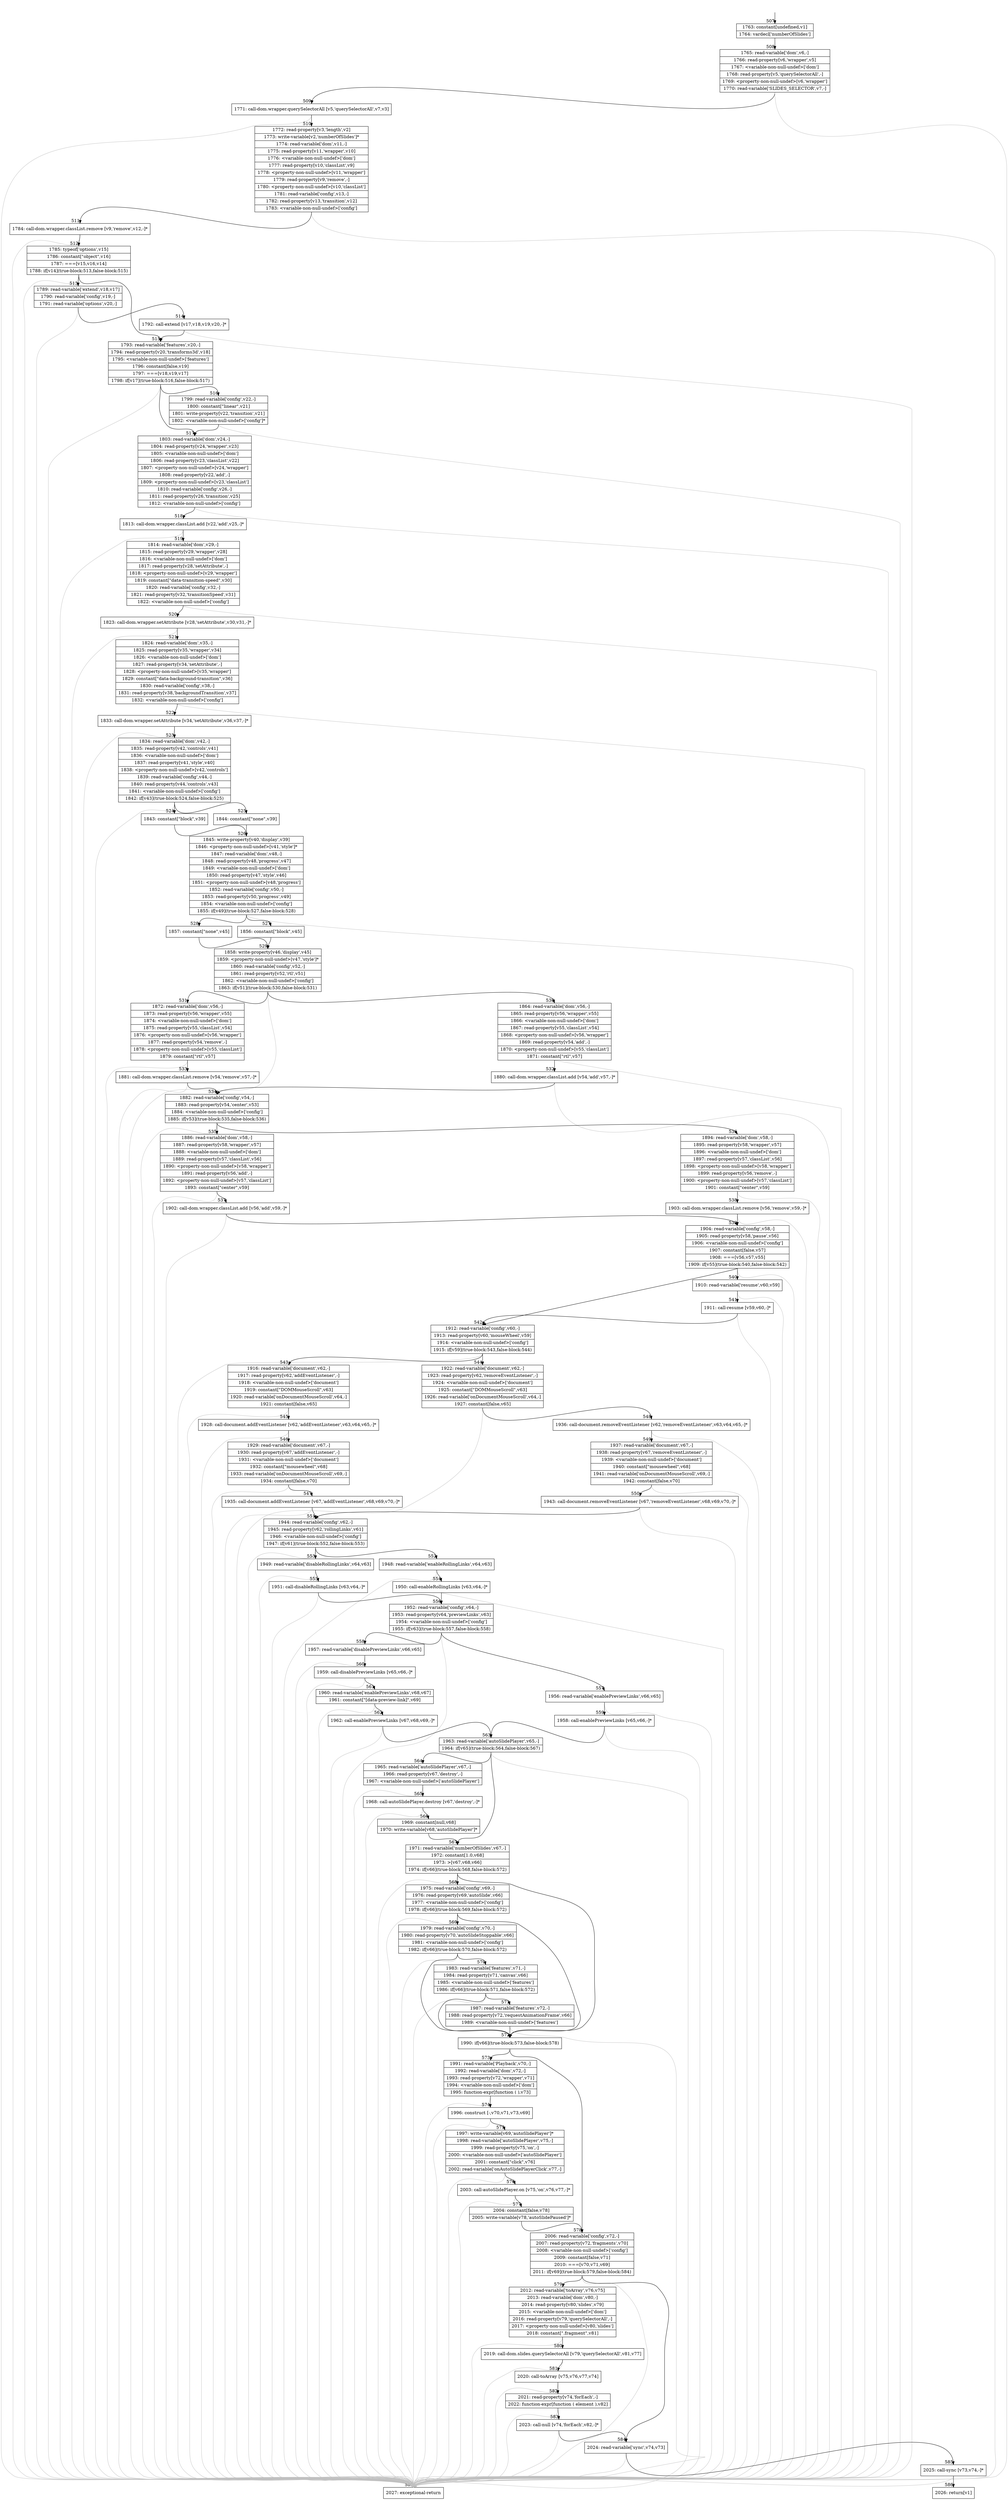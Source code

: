 digraph {
rankdir="TD"
BB_entry27[shape=none,label=""];
BB_entry27 -> BB507 [tailport=s, headport=n, headlabel="    507"]
BB507 [shape=record label="{1763: constant[undefined,v1]|1764: vardecl['numberOfSlides']}" ] 
BB507 -> BB508 [tailport=s, headport=n, headlabel="      508"]
BB508 [shape=record label="{1765: read-variable['dom',v6,-]|1766: read-property[v6,'wrapper',v5]|1767: \<variable-non-null-undef\>['dom']|1768: read-property[v5,'querySelectorAll',-]|1769: \<property-non-null-undef\>[v6,'wrapper']|1770: read-variable['SLIDES_SELECTOR',v7,-]}" ] 
BB508 -> BB509 [tailport=s, headport=n, headlabel="      509"]
BB508 -> BB587 [tailport=s, headport=n, color=gray, headlabel="      587"]
BB509 [shape=record label="{1771: call-dom.wrapper.querySelectorAll [v5,'querySelectorAll',v7,v3]}" ] 
BB509 -> BB510 [tailport=s, headport=n, headlabel="      510"]
BB509 -> BB587 [tailport=s, headport=n, color=gray]
BB510 [shape=record label="{1772: read-property[v3,'length',v2]|1773: write-variable[v2,'numberOfSlides']*|1774: read-variable['dom',v11,-]|1775: read-property[v11,'wrapper',v10]|1776: \<variable-non-null-undef\>['dom']|1777: read-property[v10,'classList',v9]|1778: \<property-non-null-undef\>[v11,'wrapper']|1779: read-property[v9,'remove',-]|1780: \<property-non-null-undef\>[v10,'classList']|1781: read-variable['config',v13,-]|1782: read-property[v13,'transition',v12]|1783: \<variable-non-null-undef\>['config']}" ] 
BB510 -> BB511 [tailport=s, headport=n, headlabel="      511"]
BB510 -> BB587 [tailport=s, headport=n, color=gray]
BB511 [shape=record label="{1784: call-dom.wrapper.classList.remove [v9,'remove',v12,-]*}" ] 
BB511 -> BB512 [tailport=s, headport=n, headlabel="      512"]
BB511 -> BB587 [tailport=s, headport=n, color=gray]
BB512 [shape=record label="{1785: typeof['options',v15]|1786: constant[\"object\",v16]|1787: ===[v15,v16,v14]|1788: if[v14](true-block:513,false-block:515)}" ] 
BB512 -> BB513 [tailport=s, headport=n, headlabel="      513"]
BB512 -> BB515 [tailport=s, headport=n, headlabel="      515"]
BB512 -> BB587 [tailport=s, headport=n, color=gray]
BB513 [shape=record label="{1789: read-variable['extend',v18,v17]|1790: read-variable['config',v19,-]|1791: read-variable['options',v20,-]}" ] 
BB513 -> BB514 [tailport=s, headport=n, headlabel="      514"]
BB513 -> BB587 [tailport=s, headport=n, color=gray]
BB514 [shape=record label="{1792: call-extend [v17,v18,v19,v20,-]*}" ] 
BB514 -> BB515 [tailport=s, headport=n]
BB514 -> BB587 [tailport=s, headport=n, color=gray]
BB515 [shape=record label="{1793: read-variable['features',v20,-]|1794: read-property[v20,'transforms3d',v18]|1795: \<variable-non-null-undef\>['features']|1796: constant[false,v19]|1797: ===[v18,v19,v17]|1798: if[v17](true-block:516,false-block:517)}" ] 
BB515 -> BB516 [tailport=s, headport=n, headlabel="      516"]
BB515 -> BB517 [tailport=s, headport=n, headlabel="      517"]
BB515 -> BB587 [tailport=s, headport=n, color=gray]
BB516 [shape=record label="{1799: read-variable['config',v22,-]|1800: constant[\"linear\",v21]|1801: write-property[v22,'transition',v21]|1802: \<variable-non-null-undef\>['config']*}" ] 
BB516 -> BB517 [tailport=s, headport=n]
BB516 -> BB587 [tailport=s, headport=n, color=gray]
BB517 [shape=record label="{1803: read-variable['dom',v24,-]|1804: read-property[v24,'wrapper',v23]|1805: \<variable-non-null-undef\>['dom']|1806: read-property[v23,'classList',v22]|1807: \<property-non-null-undef\>[v24,'wrapper']|1808: read-property[v22,'add',-]|1809: \<property-non-null-undef\>[v23,'classList']|1810: read-variable['config',v26,-]|1811: read-property[v26,'transition',v25]|1812: \<variable-non-null-undef\>['config']}" ] 
BB517 -> BB518 [tailport=s, headport=n, headlabel="      518"]
BB517 -> BB587 [tailport=s, headport=n, color=gray]
BB518 [shape=record label="{1813: call-dom.wrapper.classList.add [v22,'add',v25,-]*}" ] 
BB518 -> BB519 [tailport=s, headport=n, headlabel="      519"]
BB518 -> BB587 [tailport=s, headport=n, color=gray]
BB519 [shape=record label="{1814: read-variable['dom',v29,-]|1815: read-property[v29,'wrapper',v28]|1816: \<variable-non-null-undef\>['dom']|1817: read-property[v28,'setAttribute',-]|1818: \<property-non-null-undef\>[v29,'wrapper']|1819: constant[\"data-transition-speed\",v30]|1820: read-variable['config',v32,-]|1821: read-property[v32,'transitionSpeed',v31]|1822: \<variable-non-null-undef\>['config']}" ] 
BB519 -> BB520 [tailport=s, headport=n, headlabel="      520"]
BB519 -> BB587 [tailport=s, headport=n, color=gray]
BB520 [shape=record label="{1823: call-dom.wrapper.setAttribute [v28,'setAttribute',v30,v31,-]*}" ] 
BB520 -> BB521 [tailport=s, headport=n, headlabel="      521"]
BB520 -> BB587 [tailport=s, headport=n, color=gray]
BB521 [shape=record label="{1824: read-variable['dom',v35,-]|1825: read-property[v35,'wrapper',v34]|1826: \<variable-non-null-undef\>['dom']|1827: read-property[v34,'setAttribute',-]|1828: \<property-non-null-undef\>[v35,'wrapper']|1829: constant[\"data-background-transition\",v36]|1830: read-variable['config',v38,-]|1831: read-property[v38,'backgroundTransition',v37]|1832: \<variable-non-null-undef\>['config']}" ] 
BB521 -> BB522 [tailport=s, headport=n, headlabel="      522"]
BB521 -> BB587 [tailport=s, headport=n, color=gray]
BB522 [shape=record label="{1833: call-dom.wrapper.setAttribute [v34,'setAttribute',v36,v37,-]*}" ] 
BB522 -> BB523 [tailport=s, headport=n, headlabel="      523"]
BB522 -> BB587 [tailport=s, headport=n, color=gray]
BB523 [shape=record label="{1834: read-variable['dom',v42,-]|1835: read-property[v42,'controls',v41]|1836: \<variable-non-null-undef\>['dom']|1837: read-property[v41,'style',v40]|1838: \<property-non-null-undef\>[v42,'controls']|1839: read-variable['config',v44,-]|1840: read-property[v44,'controls',v43]|1841: \<variable-non-null-undef\>['config']|1842: if[v43](true-block:524,false-block:525)}" ] 
BB523 -> BB524 [tailport=s, headport=n, headlabel="      524"]
BB523 -> BB525 [tailport=s, headport=n, headlabel="      525"]
BB523 -> BB587 [tailport=s, headport=n, color=gray]
BB524 [shape=record label="{1843: constant[\"block\",v39]}" ] 
BB524 -> BB526 [tailport=s, headport=n, headlabel="      526"]
BB525 [shape=record label="{1844: constant[\"none\",v39]}" ] 
BB525 -> BB526 [tailport=s, headport=n]
BB526 [shape=record label="{1845: write-property[v40,'display',v39]|1846: \<property-non-null-undef\>[v41,'style']*|1847: read-variable['dom',v48,-]|1848: read-property[v48,'progress',v47]|1849: \<variable-non-null-undef\>['dom']|1850: read-property[v47,'style',v46]|1851: \<property-non-null-undef\>[v48,'progress']|1852: read-variable['config',v50,-]|1853: read-property[v50,'progress',v49]|1854: \<variable-non-null-undef\>['config']|1855: if[v49](true-block:527,false-block:528)}" ] 
BB526 -> BB527 [tailport=s, headport=n, headlabel="      527"]
BB526 -> BB528 [tailport=s, headport=n, headlabel="      528"]
BB526 -> BB587 [tailport=s, headport=n, color=gray]
BB527 [shape=record label="{1856: constant[\"block\",v45]}" ] 
BB527 -> BB529 [tailport=s, headport=n, headlabel="      529"]
BB528 [shape=record label="{1857: constant[\"none\",v45]}" ] 
BB528 -> BB529 [tailport=s, headport=n]
BB529 [shape=record label="{1858: write-property[v46,'display',v45]|1859: \<property-non-null-undef\>[v47,'style']*|1860: read-variable['config',v52,-]|1861: read-property[v52,'rtl',v51]|1862: \<variable-non-null-undef\>['config']|1863: if[v51](true-block:530,false-block:531)}" ] 
BB529 -> BB530 [tailport=s, headport=n, headlabel="      530"]
BB529 -> BB531 [tailport=s, headport=n, headlabel="      531"]
BB529 -> BB587 [tailport=s, headport=n, color=gray]
BB530 [shape=record label="{1864: read-variable['dom',v56,-]|1865: read-property[v56,'wrapper',v55]|1866: \<variable-non-null-undef\>['dom']|1867: read-property[v55,'classList',v54]|1868: \<property-non-null-undef\>[v56,'wrapper']|1869: read-property[v54,'add',-]|1870: \<property-non-null-undef\>[v55,'classList']|1871: constant[\"rtl\",v57]}" ] 
BB530 -> BB532 [tailport=s, headport=n, headlabel="      532"]
BB530 -> BB587 [tailport=s, headport=n, color=gray]
BB531 [shape=record label="{1872: read-variable['dom',v56,-]|1873: read-property[v56,'wrapper',v55]|1874: \<variable-non-null-undef\>['dom']|1875: read-property[v55,'classList',v54]|1876: \<property-non-null-undef\>[v56,'wrapper']|1877: read-property[v54,'remove',-]|1878: \<property-non-null-undef\>[v55,'classList']|1879: constant[\"rtl\",v57]}" ] 
BB531 -> BB533 [tailport=s, headport=n, headlabel="      533"]
BB531 -> BB587 [tailport=s, headport=n, color=gray]
BB532 [shape=record label="{1880: call-dom.wrapper.classList.add [v54,'add',v57,-]*}" ] 
BB532 -> BB534 [tailport=s, headport=n, headlabel="      534"]
BB532 -> BB587 [tailport=s, headport=n, color=gray]
BB533 [shape=record label="{1881: call-dom.wrapper.classList.remove [v54,'remove',v57,-]*}" ] 
BB533 -> BB534 [tailport=s, headport=n]
BB533 -> BB587 [tailport=s, headport=n, color=gray]
BB534 [shape=record label="{1882: read-variable['config',v54,-]|1883: read-property[v54,'center',v53]|1884: \<variable-non-null-undef\>['config']|1885: if[v53](true-block:535,false-block:536)}" ] 
BB534 -> BB535 [tailport=s, headport=n, headlabel="      535"]
BB534 -> BB536 [tailport=s, headport=n, headlabel="      536"]
BB534 -> BB587 [tailport=s, headport=n, color=gray]
BB535 [shape=record label="{1886: read-variable['dom',v58,-]|1887: read-property[v58,'wrapper',v57]|1888: \<variable-non-null-undef\>['dom']|1889: read-property[v57,'classList',v56]|1890: \<property-non-null-undef\>[v58,'wrapper']|1891: read-property[v56,'add',-]|1892: \<property-non-null-undef\>[v57,'classList']|1893: constant[\"center\",v59]}" ] 
BB535 -> BB537 [tailport=s, headport=n, headlabel="      537"]
BB535 -> BB587 [tailport=s, headport=n, color=gray]
BB536 [shape=record label="{1894: read-variable['dom',v58,-]|1895: read-property[v58,'wrapper',v57]|1896: \<variable-non-null-undef\>['dom']|1897: read-property[v57,'classList',v56]|1898: \<property-non-null-undef\>[v58,'wrapper']|1899: read-property[v56,'remove',-]|1900: \<property-non-null-undef\>[v57,'classList']|1901: constant[\"center\",v59]}" ] 
BB536 -> BB538 [tailport=s, headport=n, headlabel="      538"]
BB536 -> BB587 [tailport=s, headport=n, color=gray]
BB537 [shape=record label="{1902: call-dom.wrapper.classList.add [v56,'add',v59,-]*}" ] 
BB537 -> BB539 [tailport=s, headport=n, headlabel="      539"]
BB537 -> BB587 [tailport=s, headport=n, color=gray]
BB538 [shape=record label="{1903: call-dom.wrapper.classList.remove [v56,'remove',v59,-]*}" ] 
BB538 -> BB539 [tailport=s, headport=n]
BB538 -> BB587 [tailport=s, headport=n, color=gray]
BB539 [shape=record label="{1904: read-variable['config',v58,-]|1905: read-property[v58,'pause',v56]|1906: \<variable-non-null-undef\>['config']|1907: constant[false,v57]|1908: ===[v56,v57,v55]|1909: if[v55](true-block:540,false-block:542)}" ] 
BB539 -> BB540 [tailport=s, headport=n, headlabel="      540"]
BB539 -> BB542 [tailport=s, headport=n, headlabel="      542"]
BB539 -> BB587 [tailport=s, headport=n, color=gray]
BB540 [shape=record label="{1910: read-variable['resume',v60,v59]}" ] 
BB540 -> BB541 [tailport=s, headport=n, headlabel="      541"]
BB540 -> BB587 [tailport=s, headport=n, color=gray]
BB541 [shape=record label="{1911: call-resume [v59,v60,-]*}" ] 
BB541 -> BB542 [tailport=s, headport=n]
BB541 -> BB587 [tailport=s, headport=n, color=gray]
BB542 [shape=record label="{1912: read-variable['config',v60,-]|1913: read-property[v60,'mouseWheel',v59]|1914: \<variable-non-null-undef\>['config']|1915: if[v59](true-block:543,false-block:544)}" ] 
BB542 -> BB543 [tailport=s, headport=n, headlabel="      543"]
BB542 -> BB544 [tailport=s, headport=n, headlabel="      544"]
BB542 -> BB587 [tailport=s, headport=n, color=gray]
BB543 [shape=record label="{1916: read-variable['document',v62,-]|1917: read-property[v62,'addEventListener',-]|1918: \<variable-non-null-undef\>['document']|1919: constant[\"DOMMouseScroll\",v63]|1920: read-variable['onDocumentMouseScroll',v64,-]|1921: constant[false,v65]}" ] 
BB543 -> BB545 [tailport=s, headport=n, headlabel="      545"]
BB543 -> BB587 [tailport=s, headport=n, color=gray]
BB544 [shape=record label="{1922: read-variable['document',v62,-]|1923: read-property[v62,'removeEventListener',-]|1924: \<variable-non-null-undef\>['document']|1925: constant[\"DOMMouseScroll\",v63]|1926: read-variable['onDocumentMouseScroll',v64,-]|1927: constant[false,v65]}" ] 
BB544 -> BB548 [tailport=s, headport=n, headlabel="      548"]
BB544 -> BB587 [tailport=s, headport=n, color=gray]
BB545 [shape=record label="{1928: call-document.addEventListener [v62,'addEventListener',v63,v64,v65,-]*}" ] 
BB545 -> BB546 [tailport=s, headport=n, headlabel="      546"]
BB545 -> BB587 [tailport=s, headport=n, color=gray]
BB546 [shape=record label="{1929: read-variable['document',v67,-]|1930: read-property[v67,'addEventListener',-]|1931: \<variable-non-null-undef\>['document']|1932: constant[\"mousewheel\",v68]|1933: read-variable['onDocumentMouseScroll',v69,-]|1934: constant[false,v70]}" ] 
BB546 -> BB547 [tailport=s, headport=n, headlabel="      547"]
BB546 -> BB587 [tailport=s, headport=n, color=gray]
BB547 [shape=record label="{1935: call-document.addEventListener [v67,'addEventListener',v68,v69,v70,-]*}" ] 
BB547 -> BB551 [tailport=s, headport=n, headlabel="      551"]
BB547 -> BB587 [tailport=s, headport=n, color=gray]
BB548 [shape=record label="{1936: call-document.removeEventListener [v62,'removeEventListener',v63,v64,v65,-]*}" ] 
BB548 -> BB549 [tailport=s, headport=n, headlabel="      549"]
BB548 -> BB587 [tailport=s, headport=n, color=gray]
BB549 [shape=record label="{1937: read-variable['document',v67,-]|1938: read-property[v67,'removeEventListener',-]|1939: \<variable-non-null-undef\>['document']|1940: constant[\"mousewheel\",v68]|1941: read-variable['onDocumentMouseScroll',v69,-]|1942: constant[false,v70]}" ] 
BB549 -> BB550 [tailport=s, headport=n, headlabel="      550"]
BB549 -> BB587 [tailport=s, headport=n, color=gray]
BB550 [shape=record label="{1943: call-document.removeEventListener [v67,'removeEventListener',v68,v69,v70,-]*}" ] 
BB550 -> BB551 [tailport=s, headport=n]
BB550 -> BB587 [tailport=s, headport=n, color=gray]
BB551 [shape=record label="{1944: read-variable['config',v62,-]|1945: read-property[v62,'rollingLinks',v61]|1946: \<variable-non-null-undef\>['config']|1947: if[v61](true-block:552,false-block:553)}" ] 
BB551 -> BB552 [tailport=s, headport=n, headlabel="      552"]
BB551 -> BB553 [tailport=s, headport=n, headlabel="      553"]
BB551 -> BB587 [tailport=s, headport=n, color=gray]
BB552 [shape=record label="{1948: read-variable['enableRollingLinks',v64,v63]}" ] 
BB552 -> BB554 [tailport=s, headport=n, headlabel="      554"]
BB552 -> BB587 [tailport=s, headport=n, color=gray]
BB553 [shape=record label="{1949: read-variable['disableRollingLinks',v64,v63]}" ] 
BB553 -> BB555 [tailport=s, headport=n, headlabel="      555"]
BB553 -> BB587 [tailport=s, headport=n, color=gray]
BB554 [shape=record label="{1950: call-enableRollingLinks [v63,v64,-]*}" ] 
BB554 -> BB556 [tailport=s, headport=n, headlabel="      556"]
BB554 -> BB587 [tailport=s, headport=n, color=gray]
BB555 [shape=record label="{1951: call-disableRollingLinks [v63,v64,-]*}" ] 
BB555 -> BB556 [tailport=s, headport=n]
BB555 -> BB587 [tailport=s, headport=n, color=gray]
BB556 [shape=record label="{1952: read-variable['config',v64,-]|1953: read-property[v64,'previewLinks',v63]|1954: \<variable-non-null-undef\>['config']|1955: if[v63](true-block:557,false-block:558)}" ] 
BB556 -> BB557 [tailport=s, headport=n, headlabel="      557"]
BB556 -> BB558 [tailport=s, headport=n, headlabel="      558"]
BB556 -> BB587 [tailport=s, headport=n, color=gray]
BB557 [shape=record label="{1956: read-variable['enablePreviewLinks',v66,v65]}" ] 
BB557 -> BB559 [tailport=s, headport=n, headlabel="      559"]
BB557 -> BB587 [tailport=s, headport=n, color=gray]
BB558 [shape=record label="{1957: read-variable['disablePreviewLinks',v66,v65]}" ] 
BB558 -> BB560 [tailport=s, headport=n, headlabel="      560"]
BB558 -> BB587 [tailport=s, headport=n, color=gray]
BB559 [shape=record label="{1958: call-enablePreviewLinks [v65,v66,-]*}" ] 
BB559 -> BB563 [tailport=s, headport=n, headlabel="      563"]
BB559 -> BB587 [tailport=s, headport=n, color=gray]
BB560 [shape=record label="{1959: call-disablePreviewLinks [v65,v66,-]*}" ] 
BB560 -> BB561 [tailport=s, headport=n, headlabel="      561"]
BB560 -> BB587 [tailport=s, headport=n, color=gray]
BB561 [shape=record label="{1960: read-variable['enablePreviewLinks',v68,v67]|1961: constant[\"[data-preview-link]\",v69]}" ] 
BB561 -> BB562 [tailport=s, headport=n, headlabel="      562"]
BB561 -> BB587 [tailport=s, headport=n, color=gray]
BB562 [shape=record label="{1962: call-enablePreviewLinks [v67,v68,v69,-]*}" ] 
BB562 -> BB563 [tailport=s, headport=n]
BB562 -> BB587 [tailport=s, headport=n, color=gray]
BB563 [shape=record label="{1963: read-variable['autoSlidePlayer',v65,-]|1964: if[v65](true-block:564,false-block:567)}" ] 
BB563 -> BB564 [tailport=s, headport=n, headlabel="      564"]
BB563 -> BB567 [tailport=s, headport=n, headlabel="      567"]
BB563 -> BB587 [tailport=s, headport=n, color=gray]
BB564 [shape=record label="{1965: read-variable['autoSlidePlayer',v67,-]|1966: read-property[v67,'destroy',-]|1967: \<variable-non-null-undef\>['autoSlidePlayer']}" ] 
BB564 -> BB565 [tailport=s, headport=n, headlabel="      565"]
BB564 -> BB587 [tailport=s, headport=n, color=gray]
BB565 [shape=record label="{1968: call-autoSlidePlayer.destroy [v67,'destroy',-]*}" ] 
BB565 -> BB566 [tailport=s, headport=n, headlabel="      566"]
BB565 -> BB587 [tailport=s, headport=n, color=gray]
BB566 [shape=record label="{1969: constant[null,v68]|1970: write-variable[v68,'autoSlidePlayer']*}" ] 
BB566 -> BB567 [tailport=s, headport=n]
BB567 [shape=record label="{1971: read-variable['numberOfSlides',v67,-]|1972: constant[1.0,v68]|1973: \>[v67,v68,v66]|1974: if[v66](true-block:568,false-block:572)}" ] 
BB567 -> BB572 [tailport=s, headport=n, headlabel="      572"]
BB567 -> BB568 [tailport=s, headport=n, headlabel="      568"]
BB567 -> BB587 [tailport=s, headport=n, color=gray]
BB568 [shape=record label="{1975: read-variable['config',v69,-]|1976: read-property[v69,'autoSlide',v66]|1977: \<variable-non-null-undef\>['config']|1978: if[v66](true-block:569,false-block:572)}" ] 
BB568 -> BB572 [tailport=s, headport=n]
BB568 -> BB569 [tailport=s, headport=n, headlabel="      569"]
BB568 -> BB587 [tailport=s, headport=n, color=gray]
BB569 [shape=record label="{1979: read-variable['config',v70,-]|1980: read-property[v70,'autoSlideStoppable',v66]|1981: \<variable-non-null-undef\>['config']|1982: if[v66](true-block:570,false-block:572)}" ] 
BB569 -> BB572 [tailport=s, headport=n]
BB569 -> BB570 [tailport=s, headport=n, headlabel="      570"]
BB569 -> BB587 [tailport=s, headport=n, color=gray]
BB570 [shape=record label="{1983: read-variable['features',v71,-]|1984: read-property[v71,'canvas',v66]|1985: \<variable-non-null-undef\>['features']|1986: if[v66](true-block:571,false-block:572)}" ] 
BB570 -> BB572 [tailport=s, headport=n]
BB570 -> BB571 [tailport=s, headport=n, headlabel="      571"]
BB570 -> BB587 [tailport=s, headport=n, color=gray]
BB571 [shape=record label="{1987: read-variable['features',v72,-]|1988: read-property[v72,'requestAnimationFrame',v66]|1989: \<variable-non-null-undef\>['features']}" ] 
BB571 -> BB572 [tailport=s, headport=n]
BB571 -> BB587 [tailport=s, headport=n, color=gray]
BB572 [shape=record label="{1990: if[v66](true-block:573,false-block:578)}" ] 
BB572 -> BB573 [tailport=s, headport=n, headlabel="      573"]
BB572 -> BB578 [tailport=s, headport=n, headlabel="      578"]
BB573 [shape=record label="{1991: read-variable['Playback',v70,-]|1992: read-variable['dom',v72,-]|1993: read-property[v72,'wrapper',v71]|1994: \<variable-non-null-undef\>['dom']|1995: function-expr[function ( ),v73]}" ] 
BB573 -> BB574 [tailport=s, headport=n, headlabel="      574"]
BB573 -> BB587 [tailport=s, headport=n, color=gray]
BB574 [shape=record label="{1996: construct [-,v70,v71,v73,v69]}" ] 
BB574 -> BB575 [tailport=s, headport=n, headlabel="      575"]
BB574 -> BB587 [tailport=s, headport=n, color=gray]
BB575 [shape=record label="{1997: write-variable[v69,'autoSlidePlayer']*|1998: read-variable['autoSlidePlayer',v75,-]|1999: read-property[v75,'on',-]|2000: \<variable-non-null-undef\>['autoSlidePlayer']|2001: constant[\"click\",v76]|2002: read-variable['onAutoSlidePlayerClick',v77,-]}" ] 
BB575 -> BB576 [tailport=s, headport=n, headlabel="      576"]
BB575 -> BB587 [tailport=s, headport=n, color=gray]
BB576 [shape=record label="{2003: call-autoSlidePlayer.on [v75,'on',v76,v77,-]*}" ] 
BB576 -> BB577 [tailport=s, headport=n, headlabel="      577"]
BB576 -> BB587 [tailport=s, headport=n, color=gray]
BB577 [shape=record label="{2004: constant[false,v78]|2005: write-variable[v78,'autoSlidePaused']*}" ] 
BB577 -> BB578 [tailport=s, headport=n]
BB578 [shape=record label="{2006: read-variable['config',v72,-]|2007: read-property[v72,'fragments',v70]|2008: \<variable-non-null-undef\>['config']|2009: constant[false,v71]|2010: ===[v70,v71,v69]|2011: if[v69](true-block:579,false-block:584)}" ] 
BB578 -> BB579 [tailport=s, headport=n, headlabel="      579"]
BB578 -> BB584 [tailport=s, headport=n, headlabel="      584"]
BB578 -> BB587 [tailport=s, headport=n, color=gray]
BB579 [shape=record label="{2012: read-variable['toArray',v76,v75]|2013: read-variable['dom',v80,-]|2014: read-property[v80,'slides',v79]|2015: \<variable-non-null-undef\>['dom']|2016: read-property[v79,'querySelectorAll',-]|2017: \<property-non-null-undef\>[v80,'slides']|2018: constant[\".fragment\",v81]}" ] 
BB579 -> BB580 [tailport=s, headport=n, headlabel="      580"]
BB579 -> BB587 [tailport=s, headport=n, color=gray]
BB580 [shape=record label="{2019: call-dom.slides.querySelectorAll [v79,'querySelectorAll',v81,v77]}" ] 
BB580 -> BB581 [tailport=s, headport=n, headlabel="      581"]
BB580 -> BB587 [tailport=s, headport=n, color=gray]
BB581 [shape=record label="{2020: call-toArray [v75,v76,v77,v74]}" ] 
BB581 -> BB582 [tailport=s, headport=n, headlabel="      582"]
BB581 -> BB587 [tailport=s, headport=n, color=gray]
BB582 [shape=record label="{2021: read-property[v74,'forEach',-]|2022: function-expr[function ( element ),v82]}" ] 
BB582 -> BB583 [tailport=s, headport=n, headlabel="      583"]
BB582 -> BB587 [tailport=s, headport=n, color=gray]
BB583 [shape=record label="{2023: call-null [v74,'forEach',v82,-]*}" ] 
BB583 -> BB584 [tailport=s, headport=n]
BB583 -> BB587 [tailport=s, headport=n, color=gray]
BB584 [shape=record label="{2024: read-variable['sync',v74,v73]}" ] 
BB584 -> BB585 [tailport=s, headport=n, headlabel="      585"]
BB584 -> BB587 [tailport=s, headport=n, color=gray]
BB585 [shape=record label="{2025: call-sync [v73,v74,-]*}" ] 
BB585 -> BB586 [tailport=s, headport=n, headlabel="      586"]
BB585 -> BB587 [tailport=s, headport=n, color=gray]
BB586 [shape=record label="{2026: return[v1]}" ] 
BB587 [shape=record label="{2027: exceptional-return}" ] 
//#$~ 909
}
